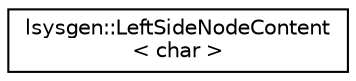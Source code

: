 digraph "Graphical Class Hierarchy"
{
 // LATEX_PDF_SIZE
  edge [fontname="Helvetica",fontsize="10",labelfontname="Helvetica",labelfontsize="10"];
  node [fontname="Helvetica",fontsize="10",shape=record];
  rankdir="LR";
  Node0 [label="lsysgen::LeftSideNodeContent\l\< char \>",height=0.2,width=0.4,color="black", fillcolor="white", style="filled",URL="$classlsysgen_1_1LeftSideNodeContent.html",tooltip=" "];
}
